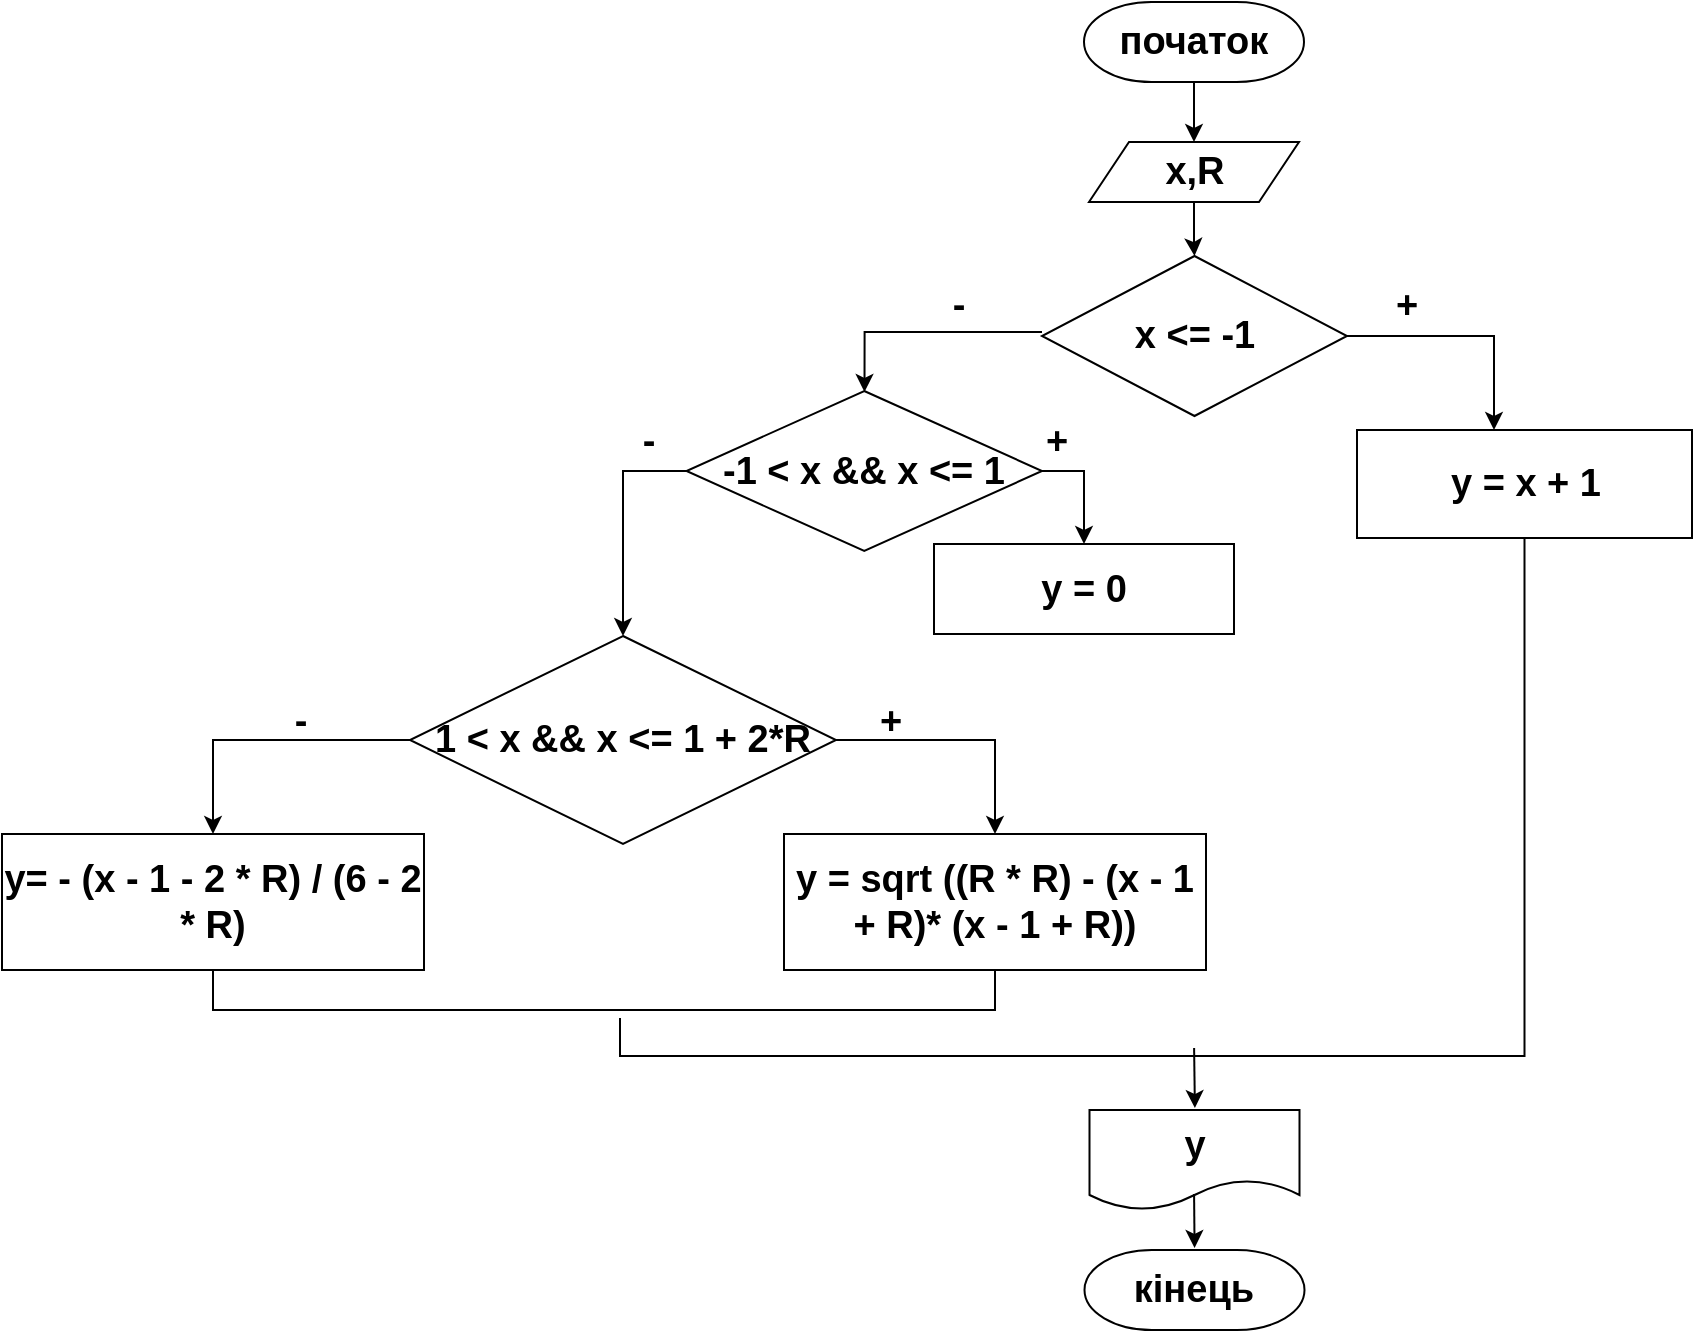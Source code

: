 <mxfile version="20.2.3" type="device" pages="2"><diagram id="f32A8XlpcgiXBNuhkH77" name="Сторінка-1"><mxGraphModel dx="1483" dy="920" grid="0" gridSize="10" guides="1" tooltips="1" connect="1" arrows="1" fold="1" page="1" pageScale="1" pageWidth="1654" pageHeight="2336" background="none" math="0" shadow="0"><root><mxCell id="0"/><mxCell id="1" parent="0"/><mxCell id="lDwWGC_Nb_Cp1X9u5K9r-4" value="&lt;span style=&quot;font-size: 19px;&quot;&gt;початок&lt;/span&gt;" style="strokeWidth=1;html=1;shape=mxgraph.flowchart.terminator;whiteSpace=wrap;fontStyle=1;fontSize=19;" parent="1" vertex="1"><mxGeometry x="773" y="82" width="110" height="40" as="geometry"/></mxCell><mxCell id="lDwWGC_Nb_Cp1X9u5K9r-19" value="" style="edgeStyle=orthogonalEdgeStyle;rounded=0;orthogonalLoop=1;jettySize=auto;html=1;fontStyle=1;fontSize=19;entryX=0.5;entryY=0;entryDx=0;entryDy=0;" parent="1" source="lDwWGC_Nb_Cp1X9u5K9r-14" edge="1" target="lDwWGC_Nb_Cp1X9u5K9r-63"><mxGeometry relative="1" as="geometry"><mxPoint x="828" y="212" as="targetPoint"/><Array as="points"><mxPoint x="828" y="205"/><mxPoint x="828" y="205"/></Array></mxGeometry></mxCell><mxCell id="lDwWGC_Nb_Cp1X9u5K9r-14" value="x,R" style="shape=parallelogram;perimeter=parallelogramPerimeter;whiteSpace=wrap;html=1;fixedSize=1;fontStyle=1;fontSize=19;" parent="1" vertex="1"><mxGeometry x="775.5" y="152" width="105" height="30" as="geometry"/></mxCell><mxCell id="lDwWGC_Nb_Cp1X9u5K9r-57" value="" style="endArrow=classic;html=1;rounded=0;strokeColor=default;exitX=0.5;exitY=1;exitDx=0;exitDy=0;exitPerimeter=0;fontStyle=1;fontSize=19;" parent="1" source="lDwWGC_Nb_Cp1X9u5K9r-4" edge="1"><mxGeometry width="50" height="50" relative="1" as="geometry"><mxPoint x="827.64" y="132" as="sourcePoint"/><mxPoint x="828" y="152" as="targetPoint"/></mxGeometry></mxCell><mxCell id="lDwWGC_Nb_Cp1X9u5K9r-63" value="x &amp;lt;= -1" style="rhombus;whiteSpace=wrap;html=1;fontStyle=1;fontSize=19;" parent="1" vertex="1"><mxGeometry x="752" y="209" width="152.5" height="80" as="geometry"/></mxCell><mxCell id="yHxnwuq63JSi0NPOt8Tw-11" value="" style="edgeStyle=orthogonalEdgeStyle;rounded=0;orthogonalLoop=1;jettySize=auto;html=1;endArrow=none;endFill=0;" edge="1" parent="1" source="lDwWGC_Nb_Cp1X9u5K9r-64"><mxGeometry relative="1" as="geometry"><mxPoint x="541" y="590" as="targetPoint"/><Array as="points"><mxPoint x="993" y="609"/><mxPoint x="541" y="609"/></Array></mxGeometry></mxCell><mxCell id="lDwWGC_Nb_Cp1X9u5K9r-64" value="y = x + 1" style="whiteSpace=wrap;html=1;fontStyle=1;fontSize=19;" parent="1" vertex="1"><mxGeometry x="909.5" y="296" width="167.5" height="54" as="geometry"/></mxCell><mxCell id="lDwWGC_Nb_Cp1X9u5K9r-65" value="" style="edgeStyle=orthogonalEdgeStyle;rounded=0;orthogonalLoop=1;jettySize=auto;html=1;exitX=1;exitY=0.5;exitDx=0;exitDy=0;fontStyle=1;fontSize=19;" parent="1" source="lDwWGC_Nb_Cp1X9u5K9r-63" target="lDwWGC_Nb_Cp1X9u5K9r-64" edge="1"><mxGeometry relative="1" as="geometry"><mxPoint x="899.25" y="375" as="sourcePoint"/><mxPoint x="978.059" y="435" as="targetPoint"/><Array as="points"><mxPoint x="978" y="249"/></Array></mxGeometry></mxCell><mxCell id="lDwWGC_Nb_Cp1X9u5K9r-71" value="" style="edgeStyle=orthogonalEdgeStyle;rounded=0;orthogonalLoop=1;jettySize=auto;html=1;exitX=1;exitY=0.5;exitDx=0;exitDy=0;entryX=0.5;entryY=0;entryDx=0;entryDy=0;fontStyle=1;fontSize=19;" parent="1" edge="1"><mxGeometry relative="1" as="geometry"><mxPoint x="752" y="247" as="sourcePoint"/><mxPoint x="663.25" y="277.0" as="targetPoint"/><Array as="points"><mxPoint x="663.25" y="247"/></Array></mxGeometry></mxCell><mxCell id="lDwWGC_Nb_Cp1X9u5K9r-78" value="" style="edgeStyle=orthogonalEdgeStyle;rounded=0;orthogonalLoop=1;jettySize=auto;html=1;strokeColor=default;fontStyle=1;fontSize=19;exitX=1;exitY=0.5;exitDx=0;exitDy=0;" parent="1" source="lDwWGC_Nb_Cp1X9u5K9r-73" target="lDwWGC_Nb_Cp1X9u5K9r-77" edge="1"><mxGeometry relative="1" as="geometry"/></mxCell><mxCell id="yHxnwuq63JSi0NPOt8Tw-3" value="" style="edgeStyle=orthogonalEdgeStyle;rounded=0;orthogonalLoop=1;jettySize=auto;html=1;exitX=0;exitY=0.5;exitDx=0;exitDy=0;" edge="1" parent="1" source="lDwWGC_Nb_Cp1X9u5K9r-73" target="yHxnwuq63JSi0NPOt8Tw-2"><mxGeometry relative="1" as="geometry"/></mxCell><mxCell id="lDwWGC_Nb_Cp1X9u5K9r-73" value="-1 &amp;lt; x &amp;amp;&amp;amp; x &amp;lt;= 1" style="rhombus;whiteSpace=wrap;html=1;fontStyle=1;fontSize=19;" parent="1" vertex="1"><mxGeometry x="574.25" y="276.5" width="177.75" height="80" as="geometry"/></mxCell><mxCell id="lDwWGC_Nb_Cp1X9u5K9r-77" value="y = 0" style="whiteSpace=wrap;html=1;fontStyle=1;fontSize=19;" parent="1" vertex="1"><mxGeometry x="698" y="353" width="150" height="45" as="geometry"/></mxCell><mxCell id="lDwWGC_Nb_Cp1X9u5K9r-87" value="" style="endArrow=classic;html=1;rounded=0;strokeColor=default;fontStyle=1;fontSize=19;" parent="1" edge="1"><mxGeometry width="50" height="50" relative="1" as="geometry"><mxPoint x="828.05" y="605" as="sourcePoint"/><mxPoint x="828.45" y="635" as="targetPoint"/></mxGeometry></mxCell><mxCell id="lDwWGC_Nb_Cp1X9u5K9r-91" value="y" style="shape=document;whiteSpace=wrap;html=1;boundedLbl=1;rounded=0;strokeWidth=1;fontStyle=1;fontSize=19;" parent="1" vertex="1"><mxGeometry x="775.75" y="636" width="105" height="50" as="geometry"/></mxCell><mxCell id="lDwWGC_Nb_Cp1X9u5K9r-92" value="" style="endArrow=classic;html=1;rounded=0;strokeColor=default;fontStyle=1;fontSize=19;" parent="1" edge="1"><mxGeometry width="50" height="50" relative="1" as="geometry"><mxPoint x="828.04" y="678" as="sourcePoint"/><mxPoint x="828.29" y="705" as="targetPoint"/></mxGeometry></mxCell><mxCell id="lDwWGC_Nb_Cp1X9u5K9r-93" value="кінець" style="strokeWidth=1;html=1;shape=mxgraph.flowchart.terminator;whiteSpace=wrap;fontStyle=1;fontSize=19;" parent="1" vertex="1"><mxGeometry x="773.25" y="706" width="110" height="40" as="geometry"/></mxCell><mxCell id="lDwWGC_Nb_Cp1X9u5K9r-100" value="+" style="text;html=1;align=center;verticalAlign=middle;resizable=0;points=[];autosize=1;strokeColor=none;fillColor=none;fontStyle=1;fontSize=19;" parent="1" vertex="1"><mxGeometry x="744" y="284" width="29" height="35" as="geometry"/></mxCell><mxCell id="lDwWGC_Nb_Cp1X9u5K9r-102" value="+" style="text;html=1;align=center;verticalAlign=middle;resizable=0;points=[];autosize=1;strokeColor=none;fillColor=none;fontStyle=1;fontSize=19;" parent="1" vertex="1"><mxGeometry x="919" y="216" width="29" height="35" as="geometry"/></mxCell><mxCell id="lDwWGC_Nb_Cp1X9u5K9r-103" value="-" style="text;html=1;align=center;verticalAlign=middle;resizable=0;points=[];autosize=1;strokeColor=none;fillColor=none;fontStyle=1;fontSize=19;" parent="1" vertex="1"><mxGeometry x="698" y="216" width="24" height="35" as="geometry"/></mxCell><mxCell id="yHxnwuq63JSi0NPOt8Tw-5" value="" style="edgeStyle=orthogonalEdgeStyle;rounded=0;orthogonalLoop=1;jettySize=auto;html=1;exitX=1;exitY=0.5;exitDx=0;exitDy=0;" edge="1" parent="1" source="yHxnwuq63JSi0NPOt8Tw-2" target="yHxnwuq63JSi0NPOt8Tw-4"><mxGeometry relative="1" as="geometry"/></mxCell><mxCell id="yHxnwuq63JSi0NPOt8Tw-9" value="" style="edgeStyle=orthogonalEdgeStyle;rounded=0;orthogonalLoop=1;jettySize=auto;html=1;exitX=0;exitY=0.5;exitDx=0;exitDy=0;" edge="1" parent="1" source="yHxnwuq63JSi0NPOt8Tw-2" target="yHxnwuq63JSi0NPOt8Tw-8"><mxGeometry relative="1" as="geometry"/></mxCell><mxCell id="yHxnwuq63JSi0NPOt8Tw-2" value="1 &amp;lt; x &amp;amp;&amp;amp; x &amp;lt;= 1 + 2*R" style="rhombus;whiteSpace=wrap;html=1;fontSize=19;fontStyle=1;" vertex="1" parent="1"><mxGeometry x="436" y="399" width="213" height="104" as="geometry"/></mxCell><mxCell id="yHxnwuq63JSi0NPOt8Tw-4" value="y = sqrt ((R * R) - (x - 1 + R)* (x - 1 + R))" style="whiteSpace=wrap;html=1;fontSize=19;fontStyle=1;" vertex="1" parent="1"><mxGeometry x="623" y="498" width="211" height="68" as="geometry"/></mxCell><mxCell id="yHxnwuq63JSi0NPOt8Tw-13" value="" style="edgeStyle=orthogonalEdgeStyle;rounded=0;orthogonalLoop=1;jettySize=auto;html=1;entryX=0.5;entryY=1;entryDx=0;entryDy=0;exitX=0.5;exitY=1;exitDx=0;exitDy=0;endArrow=none;endFill=0;" edge="1" parent="1" source="yHxnwuq63JSi0NPOt8Tw-8" target="yHxnwuq63JSi0NPOt8Tw-4"><mxGeometry relative="1" as="geometry"><mxPoint x="337.5" y="650" as="targetPoint"/></mxGeometry></mxCell><mxCell id="yHxnwuq63JSi0NPOt8Tw-8" value="y= - (x - 1 - 2 * R) / (6 - 2 * R)" style="whiteSpace=wrap;html=1;fontSize=19;fontStyle=1;" vertex="1" parent="1"><mxGeometry x="232" y="498" width="211" height="68" as="geometry"/></mxCell><mxCell id="yHxnwuq63JSi0NPOt8Tw-16" value="-" style="text;html=1;align=center;verticalAlign=middle;resizable=0;points=[];autosize=1;strokeColor=none;fillColor=none;fontStyle=1;fontSize=19;" vertex="1" parent="1"><mxGeometry x="543" y="284" width="24" height="35" as="geometry"/></mxCell><mxCell id="yHxnwuq63JSi0NPOt8Tw-17" value="-" style="text;html=1;align=center;verticalAlign=middle;resizable=0;points=[];autosize=1;strokeColor=none;fillColor=none;fontStyle=1;fontSize=19;" vertex="1" parent="1"><mxGeometry x="369" y="424" width="24" height="35" as="geometry"/></mxCell><mxCell id="yHxnwuq63JSi0NPOt8Tw-18" value="+" style="text;html=1;align=center;verticalAlign=middle;resizable=0;points=[];autosize=1;strokeColor=none;fillColor=none;fontStyle=1;fontSize=19;" vertex="1" parent="1"><mxGeometry x="661" y="424" width="29" height="35" as="geometry"/></mxCell></root></mxGraphModel></diagram><diagram id="7-WY7Vyf9WcWfKpQC65u" name="Сторінка-2"><mxGraphModel dx="903" dy="560" grid="0" gridSize="10" guides="1" tooltips="1" connect="1" arrows="1" fold="1" page="1" pageScale="1" pageWidth="827" pageHeight="1169" math="0" shadow="0"><root><mxCell id="0"/><mxCell id="1" parent="0"/><mxCell id="OoyHBDrkzMgnpnCZhliY-5" value="" style="ellipse;html=1;shape=startState;fillColor=#000000;strokeColor=#000000;" parent="1" vertex="1"><mxGeometry x="101.62" y="155" width="30" height="30" as="geometry"/></mxCell><mxCell id="OoyHBDrkzMgnpnCZhliY-7" value="ввід x,R" style="strokeWidth=2;html=1;shape=mxgraph.flowchart.terminator;whiteSpace=wrap;fontStyle=1;fontSize=12;" parent="1" vertex="1"><mxGeometry x="66.62" y="199" width="100" height="30" as="geometry"/></mxCell><mxCell id="OoyHBDrkzMgnpnCZhliY-9" value="" style="edgeStyle=orthogonalEdgeStyle;html=1;verticalAlign=bottom;endArrow=open;endSize=8;strokeColor=#000000;rounded=0;fontStyle=1;fontSize=12;" parent="1" edge="1"><mxGeometry relative="1" as="geometry"><mxPoint x="116.52" y="249" as="targetPoint"/><mxPoint x="116.52" y="229" as="sourcePoint"/><Array as="points"><mxPoint x="116.62" y="229"/><mxPoint x="116.62" y="229"/></Array></mxGeometry></mxCell><mxCell id="OoyHBDrkzMgnpnCZhliY-10" value="" style="edgeStyle=orthogonalEdgeStyle;html=1;verticalAlign=bottom;endArrow=open;endSize=8;strokeColor=#000000;rounded=0;fontStyle=1;fontSize=12;" parent="1" edge="1"><mxGeometry relative="1" as="geometry"><mxPoint x="116.52" y="199" as="targetPoint"/><mxPoint x="116.52" y="179" as="sourcePoint"/></mxGeometry></mxCell><mxCell id="OoyHBDrkzMgnpnCZhliY-29" value="" style="rhombus;whiteSpace=wrap;html=1;strokeWidth=2;fontStyle=1;fontSize=12;" parent="1" vertex="1"><mxGeometry x="102.87" y="247" width="27.5" height="30" as="geometry"/></mxCell><mxCell id="OoyHBDrkzMgnpnCZhliY-30" value="" style="edgeStyle=orthogonalEdgeStyle;rounded=0;orthogonalLoop=1;jettySize=auto;html=1;endArrow=open;endFill=0;strokeColor=#000000;fontStyle=1;fontSize=12;" parent="1" target="OoyHBDrkzMgnpnCZhliY-31" edge="1"><mxGeometry relative="1" as="geometry"><mxPoint x="116.67" y="276.996" as="sourcePoint"/></mxGeometry></mxCell><mxCell id="OoyHBDrkzMgnpnCZhliY-31" value="" style="rhombus;whiteSpace=wrap;html=1;strokeWidth=2;fontStyle=1;fontSize=12;" parent="1" vertex="1"><mxGeometry x="102.87" y="297.05" width="27.5" height="30" as="geometry"/></mxCell><mxCell id="OoyHBDrkzMgnpnCZhliY-32" value="y= - (x - 1 - 2 * R) / (6 - 2 * R)" style="strokeWidth=2;html=1;shape=mxgraph.flowchart.terminator;whiteSpace=wrap;fontStyle=1;fontSize=12;" parent="1" vertex="1"><mxGeometry x="36.12" y="420" width="161" height="44" as="geometry"/></mxCell><mxCell id="OoyHBDrkzMgnpnCZhliY-34" value="" style="edgeStyle=orthogonalEdgeStyle;rounded=0;orthogonalLoop=1;jettySize=auto;html=1;endArrow=open;endFill=0;strokeColor=#000000;exitX=0.5;exitY=1;exitDx=0;exitDy=0;exitPerimeter=0;entryX=0.5;entryY=0;entryDx=0;entryDy=0;fontStyle=1;fontSize=12;" parent="1" source="OoyHBDrkzMgnpnCZhliY-32" target="OoyHBDrkzMgnpnCZhliY-35" edge="1"><mxGeometry relative="1" as="geometry"><mxPoint x="116.67" y="533.996" as="sourcePoint"/></mxGeometry></mxCell><mxCell id="OoyHBDrkzMgnpnCZhliY-35" value="" style="rhombus;whiteSpace=wrap;html=1;strokeWidth=2;fontStyle=1;fontSize=12;" parent="1" vertex="1"><mxGeometry x="102.87" y="500" width="27.5" height="30" as="geometry"/></mxCell><mxCell id="OoyHBDrkzMgnpnCZhliY-41" value="" style="edgeStyle=orthogonalEdgeStyle;rounded=0;orthogonalLoop=1;jettySize=auto;html=1;endArrow=open;endFill=0;strokeColor=#000000;fontStyle=1;fontSize=12;" parent="1" source="OoyHBDrkzMgnpnCZhliY-38" edge="1"><mxGeometry relative="1" as="geometry"><mxPoint x="116.62" y="623" as="targetPoint"/></mxGeometry></mxCell><mxCell id="OoyHBDrkzMgnpnCZhliY-40" value="" style="ellipse;html=1;shape=endState;fillColor=#000000;strokeColor=#000000;fontStyle=1;fontSize=12;" parent="1" vertex="1"><mxGeometry x="101.62" y="623" width="30" height="30" as="geometry"/></mxCell><mxCell id="FvqP5aXFG5RK2LdpIUHV-11" value="" style="edgeStyle=orthogonalEdgeStyle;rounded=0;orthogonalLoop=1;jettySize=auto;html=1;fontSize=13;endArrow=open;endFill=0;entryX=1;entryY=0.5;entryDx=0;entryDy=0;" edge="1" parent="1" source="nsc3_rmZbWzXN3AxSbr1-7" target="FvqP5aXFG5RK2LdpIUHV-17"><mxGeometry relative="1" as="geometry"><mxPoint x="760" y="510" as="targetPoint"/><Array as="points"><mxPoint x="740" y="262"/><mxPoint x="740" y="515"/></Array></mxGeometry></mxCell><mxCell id="nsc3_rmZbWzXN3AxSbr1-7" value="&lt;font style=&quot;&quot;&gt;&lt;font style=&quot;font-size: 13px;&quot;&gt;y = x + 1&lt;/font&gt;&lt;br&gt;&lt;/font&gt;" style="strokeWidth=2;html=1;shape=mxgraph.flowchart.terminator;whiteSpace=wrap;rounded=1;fontStyle=1;fontSize=12;" parent="1" vertex="1"><mxGeometry x="619" y="247.63" width="112.37" height="28.75" as="geometry"/></mxCell><mxCell id="liqig7PowJwbOiKFMjJ6-1" value="&lt;font style=&quot;font-size: 13px;&quot;&gt;y = 0&lt;/font&gt;" style="strokeWidth=2;html=1;shape=mxgraph.flowchart.terminator;whiteSpace=wrap;rounded=1;fontStyle=1;fontSize=12;" parent="1" vertex="1"><mxGeometry x="529" y="297.35" width="90" height="29.4" as="geometry"/></mxCell><mxCell id="liqig7PowJwbOiKFMjJ6-3" value="" style="endArrow=open;html=1;rounded=0;strokeColor=#000000;exitX=1;exitY=0.5;exitDx=0;exitDy=0;entryX=0;entryY=0.5;entryDx=0;entryDy=0;entryPerimeter=0;endFill=0;fontStyle=1;fontSize=12;" parent="1" source="OoyHBDrkzMgnpnCZhliY-31" target="liqig7PowJwbOiKFMjJ6-1" edge="1"><mxGeometry width="50" height="50" relative="1" as="geometry"><mxPoint x="251.62" y="320" as="sourcePoint"/><mxPoint x="301.62" y="270" as="targetPoint"/></mxGeometry></mxCell><mxCell id="8StzwpSHrTmudGrB4Y-R-2" value="" style="edgeStyle=orthogonalEdgeStyle;rounded=0;orthogonalLoop=1;jettySize=auto;html=1;endArrow=open;endFill=0;strokeColor=#000000;fontStyle=1;fontSize=12;entryX=0;entryY=0.5;entryDx=0;entryDy=0;entryPerimeter=0;" parent="1" source="OoyHBDrkzMgnpnCZhliY-29" edge="1" target="nsc3_rmZbWzXN3AxSbr1-7"><mxGeometry relative="1" as="geometry"><mxPoint x="234.62" y="262" as="targetPoint"/><mxPoint x="130.345" y="262.027" as="sourcePoint"/></mxGeometry></mxCell><mxCell id="gDdKiZSPuA0BxNO5Wg8v-1" value="&lt;span style=&quot;font-size: 13px; font-weight: 700;&quot;&gt;[x &amp;lt;= -1]&lt;/span&gt;" style="text;html=1;align=center;verticalAlign=middle;resizable=0;points=[];autosize=1;strokeColor=none;fillColor=none;" vertex="1" parent="1"><mxGeometry x="126.37" y="237" width="68" height="28" as="geometry"/></mxCell><mxCell id="x97ZETXmLmqtVDwyQ6Tc-1" value="&lt;span style=&quot;font-size: 19px; font-weight: 700;&quot;&gt;[-&lt;/span&gt;&lt;span style=&quot;font-weight: 700;&quot;&gt;&lt;font style=&quot;font-size: 13px;&quot;&gt;1 &amp;lt; x &amp;amp;&amp;amp; x &amp;lt;= 1]&lt;/font&gt;&lt;/span&gt;" style="text;html=1;align=center;verticalAlign=middle;resizable=0;points=[];autosize=1;strokeColor=none;fillColor=none;fontSize=13;" vertex="1" parent="1"><mxGeometry x="121.99" y="283" width="127" height="35" as="geometry"/></mxCell><mxCell id="FvqP5aXFG5RK2LdpIUHV-1" value="" style="edgeStyle=orthogonalEdgeStyle;html=1;verticalAlign=bottom;endArrow=open;endSize=8;strokeColor=#000000;rounded=0;fontStyle=1;fontSize=12;" edge="1" parent="1"><mxGeometry relative="1" as="geometry"><mxPoint x="116.52" y="347.05" as="targetPoint"/><mxPoint x="116.52" y="327.05" as="sourcePoint"/><Array as="points"><mxPoint x="116.62" y="327.05"/><mxPoint x="116.62" y="327.05"/></Array></mxGeometry></mxCell><mxCell id="FvqP5aXFG5RK2LdpIUHV-5" value="" style="edgeStyle=orthogonalEdgeStyle;rounded=0;orthogonalLoop=1;jettySize=auto;html=1;fontSize=13;endArrow=open;endFill=0;" edge="1" parent="1" source="FvqP5aXFG5RK2LdpIUHV-2" target="FvqP5aXFG5RK2LdpIUHV-4"><mxGeometry relative="1" as="geometry"><Array as="points"><mxPoint x="286" y="360"/><mxPoint x="286" y="360"/></Array></mxGeometry></mxCell><mxCell id="FvqP5aXFG5RK2LdpIUHV-2" value="" style="rhombus;whiteSpace=wrap;html=1;strokeWidth=2;fontStyle=1;fontSize=12;" vertex="1" parent="1"><mxGeometry x="102.87" y="345.05" width="27.5" height="30" as="geometry"/></mxCell><mxCell id="FvqP5aXFG5RK2LdpIUHV-4" value="&lt;span style=&quot;font-size: 13px;&quot;&gt;y = sqrt ((R * R) - (x - 1 + R)* (x - 1 + R))&lt;/span&gt;" style="strokeWidth=2;html=1;shape=mxgraph.flowchart.terminator;whiteSpace=wrap;rounded=1;fontStyle=1;fontSize=12;" vertex="1" parent="1"><mxGeometry x="319" y="334.88" width="200" height="47.12" as="geometry"/></mxCell><mxCell id="FvqP5aXFG5RK2LdpIUHV-6" value="&lt;b&gt;[1 &amp;lt; x &amp;amp;&amp;amp; x &amp;lt;= 1 + 2*R]&lt;/b&gt;" style="text;html=1;align=center;verticalAlign=middle;resizable=0;points=[];autosize=1;strokeColor=none;fillColor=none;fontSize=13;" vertex="1" parent="1"><mxGeometry x="126.37" y="333" width="155" height="28" as="geometry"/></mxCell><mxCell id="FvqP5aXFG5RK2LdpIUHV-12" value="" style="endArrow=open;html=1;rounded=0;fontSize=13;exitX=0.5;exitY=1;exitDx=0;exitDy=0;endFill=0;" edge="1" parent="1" source="FvqP5aXFG5RK2LdpIUHV-2"><mxGeometry width="50" height="50" relative="1" as="geometry"><mxPoint x="390" y="420" as="sourcePoint"/><mxPoint x="117" y="420" as="targetPoint"/></mxGeometry></mxCell><mxCell id="OoyHBDrkzMgnpnCZhliY-38" value="вивід y" style="strokeWidth=2;html=1;shape=mxgraph.flowchart.terminator;whiteSpace=wrap;fontStyle=1;fontSize=12;" parent="1" vertex="1"><mxGeometry x="66.62" y="555" width="100" height="30" as="geometry"/></mxCell><mxCell id="FvqP5aXFG5RK2LdpIUHV-14" value="" style="endArrow=open;html=1;rounded=0;fontSize=13;exitX=0.5;exitY=1;exitDx=0;exitDy=0;entryX=0.5;entryY=0;entryDx=0;entryDy=0;entryPerimeter=0;endFill=0;" edge="1" parent="1" source="OoyHBDrkzMgnpnCZhliY-35" target="OoyHBDrkzMgnpnCZhliY-38"><mxGeometry width="50" height="50" relative="1" as="geometry"><mxPoint x="180" y="520" as="sourcePoint"/><mxPoint x="230" y="470" as="targetPoint"/></mxGeometry></mxCell><mxCell id="FvqP5aXFG5RK2LdpIUHV-15" value="" style="endArrow=none;html=1;rounded=0;fontSize=13;exitX=0.5;exitY=1;exitDx=0;exitDy=0;exitPerimeter=0;endFill=0;" edge="1" parent="1" source="liqig7PowJwbOiKFMjJ6-1"><mxGeometry width="50" height="50" relative="1" as="geometry"><mxPoint x="360" y="480" as="sourcePoint"/><mxPoint x="574" y="515" as="targetPoint"/></mxGeometry></mxCell><mxCell id="FvqP5aXFG5RK2LdpIUHV-16" value="" style="endArrow=open;html=1;rounded=0;fontSize=13;exitX=0.5;exitY=1;exitDx=0;exitDy=0;exitPerimeter=0;entryX=0.5;entryY=0;entryDx=0;entryDy=0;endFill=0;" edge="1" parent="1" source="FvqP5aXFG5RK2LdpIUHV-4" target="FvqP5aXFG5RK2LdpIUHV-17"><mxGeometry width="50" height="50" relative="1" as="geometry"><mxPoint x="360" y="480" as="sourcePoint"/><mxPoint x="420" y="490" as="targetPoint"/></mxGeometry></mxCell><mxCell id="FvqP5aXFG5RK2LdpIUHV-19" value="" style="edgeStyle=orthogonalEdgeStyle;rounded=0;orthogonalLoop=1;jettySize=auto;html=1;fontSize=13;endArrow=open;endFill=0;entryX=1;entryY=0.5;entryDx=0;entryDy=0;" edge="1" parent="1" source="FvqP5aXFG5RK2LdpIUHV-17" target="OoyHBDrkzMgnpnCZhliY-35"><mxGeometry relative="1" as="geometry"><mxPoint x="325.25" y="515" as="targetPoint"/></mxGeometry></mxCell><mxCell id="FvqP5aXFG5RK2LdpIUHV-17" value="" style="rhombus;whiteSpace=wrap;html=1;strokeWidth=2;fontStyle=1;fontSize=12;" vertex="1" parent="1"><mxGeometry x="405.25" y="500" width="27.5" height="30" as="geometry"/></mxCell></root></mxGraphModel></diagram></mxfile>